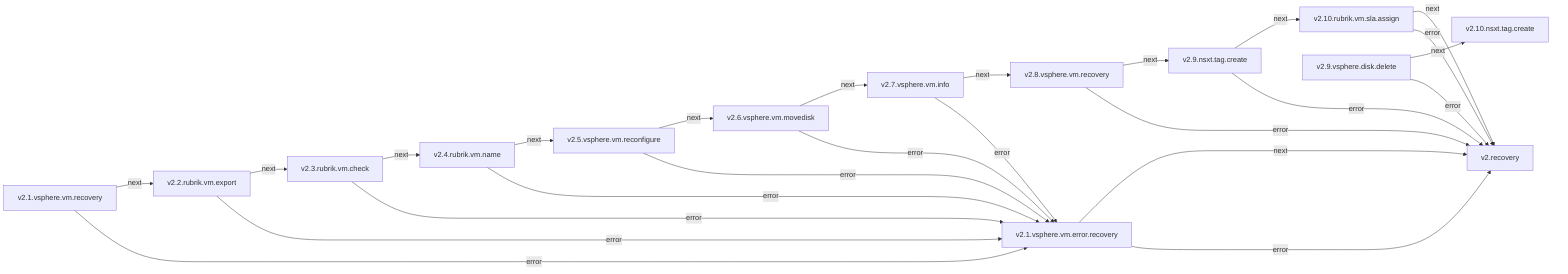 graph LR
  v2.1.vsphere.vm.recovery -->|next| v2.2.rubrik.vm.export
  v2.1.vsphere.vm.recovery -->|error| v2.1.vsphere.vm.error.recovery
  v2.2.rubrik.vm.export -->|next| v2.3.rubrik.vm.check
  v2.2.rubrik.vm.export -->|error| v2.1.vsphere.vm.error.recovery
  v2.3.rubrik.vm.check -->|next| v2.4.rubrik.vm.name
  v2.3.rubrik.vm.check -->|error| v2.1.vsphere.vm.error.recovery
  v2.4.rubrik.vm.name -->|next| v2.5.vsphere.vm.reconfigure
  v2.4.rubrik.vm.name -->|error| v2.1.vsphere.vm.error.recovery
  v2.5.vsphere.vm.reconfigure -->|next| v2.6.vsphere.vm.movedisk
  v2.5.vsphere.vm.reconfigure -->|error| v2.1.vsphere.vm.error.recovery
  v2.6.vsphere.vm.movedisk -->|next| v2.7.vsphere.vm.info
  v2.6.vsphere.vm.movedisk -->|error| v2.1.vsphere.vm.error.recovery
  v2.7.vsphere.vm.info -->|next| v2.8.vsphere.vm.recovery
  v2.7.vsphere.vm.info -->|error| v2.1.vsphere.vm.error.recovery
  v2.8.vsphere.vm.recovery -->|next| v2.9.nsxt.tag.create
  v2.8.vsphere.vm.recovery -->|error| v2.recovery
  v2.9.nsxt.tag.create -->|next| v2.10.rubrik.vm.sla.assign
  v2.9.nsxt.tag.create -->|error| v2.recovery
  v2.9.vsphere.disk.delete -->|next| v2.10.nsxt.tag.create
  v2.9.vsphere.disk.delete -->|error| v2.recovery
  v2.10.rubrik.vm.sla.assign -->|next| v2.recovery
  v2.10.rubrik.vm.sla.assign -->|error| v2.recovery
  v2.1.vsphere.vm.error.recovery -->|next| v2.recovery
  v2.1.vsphere.vm.error.recovery -->|error| v2.recovery